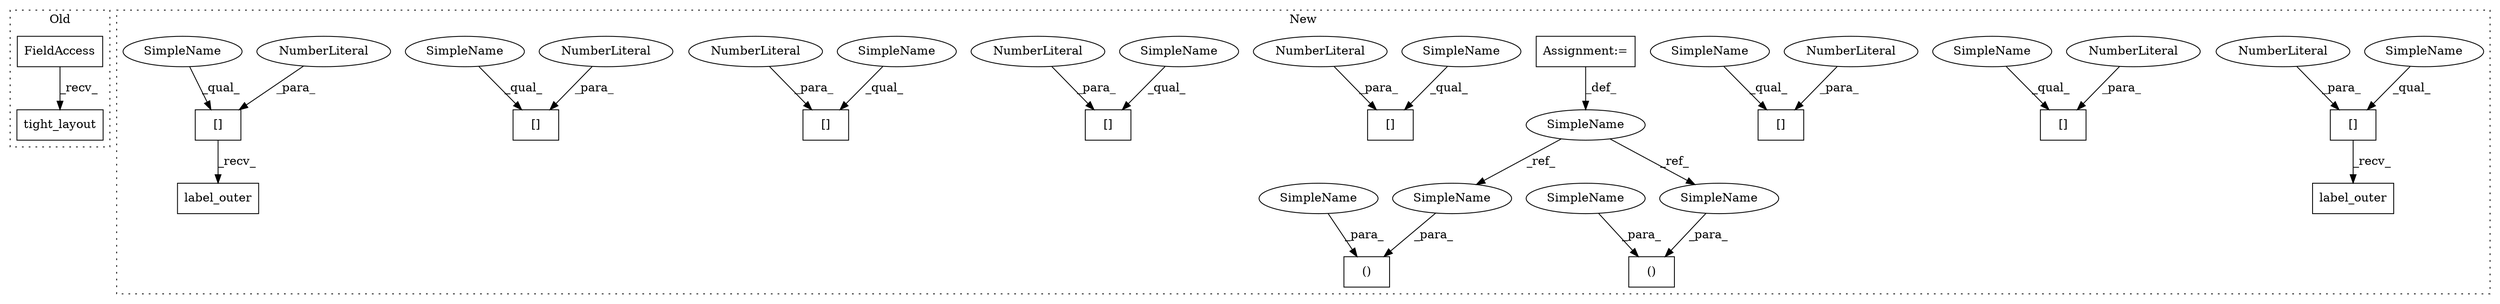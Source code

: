 digraph G {
subgraph cluster0 {
1 [label="tight_layout" a="32" s="1081" l="14" shape="box"];
18 [label="FieldAccess" a="22" s="1063" l="10" shape="box"];
label = "Old";
style="dotted";
}
subgraph cluster1 {
2 [label="label_outer" a="32" s="1425" l="13" shape="box"];
3 [label="[]" a="2" s="1419,1423" l="3,1" shape="box"];
4 [label="NumberLiteral" a="34" s="1422" l="1" shape="ellipse"];
5 [label="[]" a="2" s="2023,2027" l="3,1" shape="box"];
6 [label="()" a="106" s="776" l="18" shape="box"];
7 [label="[]" a="2" s="1444,1448" l="3,1" shape="box"];
8 [label="NumberLiteral" a="34" s="1447" l="1" shape="ellipse"];
9 [label="[]" a="2" s="2077,2081" l="3,1" shape="box"];
10 [label="NumberLiteral" a="34" s="2026" l="1" shape="ellipse"];
11 [label="[]" a="2" s="1540,1544" l="3,1" shape="box"];
12 [label="NumberLiteral" a="34" s="2080" l="1" shape="ellipse"];
13 [label="NumberLiteral" a="34" s="1543" l="1" shape="ellipse"];
14 [label="[]" a="2" s="2128,2132" l="3,1" shape="box"];
15 [label="NumberLiteral" a="34" s="2131" l="1" shape="ellipse"];
16 [label="[]" a="2" s="1407,1411" l="3,1" shape="box"];
17 [label="NumberLiteral" a="34" s="1410" l="1" shape="ellipse"];
19 [label="Assignment:=" a="7" s="170" l="3" shape="box"];
20 [label="[]" a="2" s="1953,1957" l="3,1" shape="box"];
21 [label="NumberLiteral" a="34" s="1956" l="1" shape="ellipse"];
22 [label="label_outer" a="32" s="1959" l="13" shape="box"];
23 [label="()" a="106" s="1798" l="18" shape="box"];
24 [label="SimpleName" a="42" s="170" l="3" shape="ellipse"];
25 [label="SimpleName" a="42" s="2023" l="2" shape="ellipse"];
26 [label="SimpleName" a="42" s="792" l="2" shape="ellipse"];
27 [label="SimpleName" a="42" s="1419" l="2" shape="ellipse"];
28 [label="SimpleName" a="42" s="2128" l="2" shape="ellipse"];
29 [label="SimpleName" a="42" s="1814" l="2" shape="ellipse"];
30 [label="SimpleName" a="42" s="1444" l="2" shape="ellipse"];
31 [label="SimpleName" a="42" s="1540" l="2" shape="ellipse"];
32 [label="SimpleName" a="42" s="1407" l="2" shape="ellipse"];
33 [label="SimpleName" a="42" s="1953" l="2" shape="ellipse"];
34 [label="SimpleName" a="42" s="2077" l="2" shape="ellipse"];
35 [label="SimpleName" a="42" s="776" l="3" shape="ellipse"];
36 [label="SimpleName" a="42" s="1798" l="3" shape="ellipse"];
label = "New";
style="dotted";
}
3 -> 2 [label="_recv_"];
4 -> 3 [label="_para_"];
8 -> 7 [label="_para_"];
10 -> 5 [label="_para_"];
12 -> 9 [label="_para_"];
13 -> 11 [label="_para_"];
15 -> 14 [label="_para_"];
17 -> 16 [label="_para_"];
18 -> 1 [label="_recv_"];
19 -> 24 [label="_def_"];
20 -> 22 [label="_recv_"];
21 -> 20 [label="_para_"];
24 -> 36 [label="_ref_"];
24 -> 35 [label="_ref_"];
25 -> 5 [label="_qual_"];
26 -> 6 [label="_para_"];
27 -> 3 [label="_qual_"];
28 -> 14 [label="_qual_"];
29 -> 23 [label="_para_"];
30 -> 7 [label="_qual_"];
31 -> 11 [label="_qual_"];
32 -> 16 [label="_qual_"];
33 -> 20 [label="_qual_"];
34 -> 9 [label="_qual_"];
35 -> 6 [label="_para_"];
36 -> 23 [label="_para_"];
}